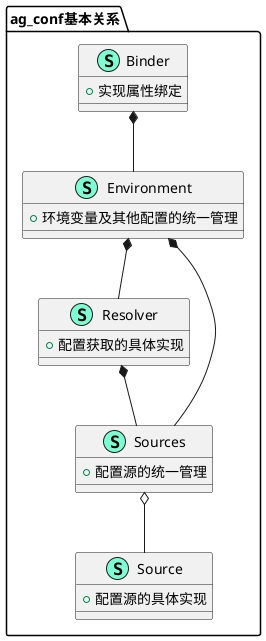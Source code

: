@startuml
namespace ag_conf基本关系 {
    class Binder << (S,Aquamarine) >> {
        +实现属性绑定
    }
    class Environment << (S,Aquamarine) >> {
        +环境变量及其他配置的统一管理
    }
    class Resolver << (S,Aquamarine) >> {
        +配置获取的具体实现
    }
    class Sources << (S,Aquamarine) >> {
        +配置源的统一管理
    }
    class Source << (S,Aquamarine) >> {
        +配置源的具体实现
    }

    Binder *-- Environment
    Environment *-- Sources
    Environment *-- Resolver
    Resolver *-- Sources
    Sources o-- Source

}